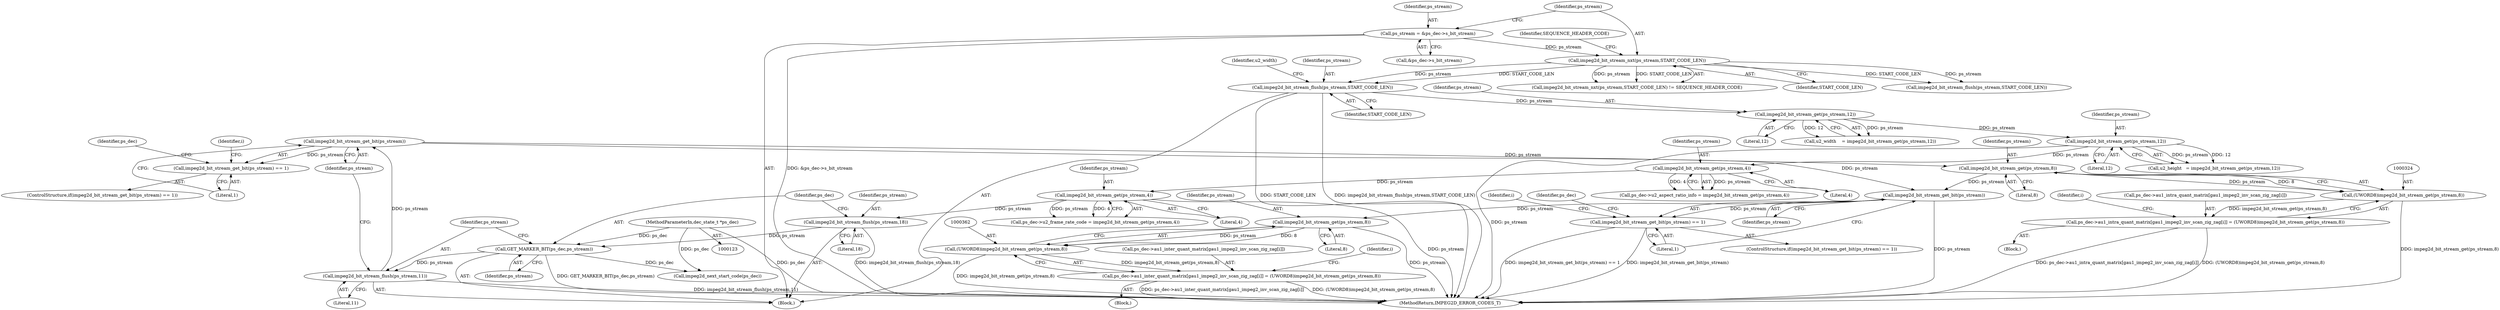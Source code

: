 digraph "0_Android_f301cff2c1ddd880d9a2c77b22602a137519867b@pointer" {
"1000300" [label="(Call,impeg2d_bit_stream_get_bit(ps_stream))"];
"1000295" [label="(Call,impeg2d_bit_stream_flush(ps_stream,11))"];
"1000292" [label="(Call,GET_MARKER_BIT(ps_dec,ps_stream))"];
"1000124" [label="(MethodParameterIn,dec_state_t *ps_dec)"];
"1000289" [label="(Call,impeg2d_bit_stream_flush(ps_stream,18))"];
"1000277" [label="(Call,impeg2d_bit_stream_get(ps_stream,4))"];
"1000270" [label="(Call,impeg2d_bit_stream_get(ps_stream,4))"];
"1000157" [label="(Call,impeg2d_bit_stream_get(ps_stream,12))"];
"1000152" [label="(Call,impeg2d_bit_stream_get(ps_stream,12))"];
"1000147" [label="(Call,impeg2d_bit_stream_flush(ps_stream,START_CODE_LEN))"];
"1000137" [label="(Call,impeg2d_bit_stream_nxt(ps_stream,START_CODE_LEN))"];
"1000127" [label="(Call,ps_stream = &ps_dec->s_bit_stream)"];
"1000299" [label="(Call,impeg2d_bit_stream_get_bit(ps_stream) == 1)"];
"1000325" [label="(Call,impeg2d_bit_stream_get(ps_stream,8))"];
"1000323" [label="(Call,(UWORD8)impeg2d_bit_stream_get(ps_stream,8))"];
"1000315" [label="(Call,ps_dec->au1_intra_quant_matrix[gau1_impeg2_inv_scan_zig_zag[i]] = (UWORD8)impeg2d_bit_stream_get(ps_stream,8))"];
"1000338" [label="(Call,impeg2d_bit_stream_get_bit(ps_stream))"];
"1000337" [label="(Call,impeg2d_bit_stream_get_bit(ps_stream) == 1)"];
"1000363" [label="(Call,impeg2d_bit_stream_get(ps_stream,8))"];
"1000361" [label="(Call,(UWORD8)impeg2d_bit_stream_get(ps_stream,8))"];
"1000353" [label="(Call,ps_dec->au1_inter_quant_matrix[gau1_impeg2_inv_scan_zig_zag[i]] = (UWORD8)impeg2d_bit_stream_get(ps_stream,8))"];
"1000300" [label="(Call,impeg2d_bit_stream_get_bit(ps_stream))"];
"1000354" [label="(Call,ps_dec->au1_inter_quant_matrix[gau1_impeg2_inv_scan_zig_zag[i]])"];
"1000374" [label="(Call,impeg2d_next_start_code(ps_dec))"];
"1000157" [label="(Call,impeg2d_bit_stream_get(ps_stream,12))"];
"1000138" [label="(Identifier,ps_stream)"];
"1000340" [label="(Literal,1)"];
"1000150" [label="(Call,u2_width    = impeg2d_bit_stream_get(ps_stream,12))"];
"1000129" [label="(Call,&ps_dec->s_bit_stream)"];
"1000128" [label="(Identifier,ps_stream)"];
"1000295" [label="(Call,impeg2d_bit_stream_flush(ps_stream,11))"];
"1000273" [label="(Call,ps_dec->u2_frame_rate_code = impeg2d_bit_stream_get(ps_stream,4))"];
"1000272" [label="(Literal,4)"];
"1000302" [label="(Literal,1)"];
"1000158" [label="(Identifier,ps_stream)"];
"1000370" [label="(Identifier,ps_dec)"];
"1000352" [label="(Block,)"];
"1000351" [label="(Identifier,i)"];
"1000326" [label="(Identifier,ps_stream)"];
"1000142" [label="(Call,impeg2d_bit_stream_flush(ps_stream,START_CODE_LEN))"];
"1000365" [label="(Literal,8)"];
"1000294" [label="(Identifier,ps_stream)"];
"1000127" [label="(Call,ps_stream = &ps_dec->s_bit_stream)"];
"1000279" [label="(Literal,4)"];
"1000155" [label="(Call,u2_height   = impeg2d_bit_stream_get(ps_stream,12))"];
"1000315" [label="(Call,ps_dec->au1_intra_quant_matrix[gau1_impeg2_inv_scan_zig_zag[i]] = (UWORD8)impeg2d_bit_stream_get(ps_stream,8))"];
"1000277" [label="(Call,impeg2d_bit_stream_get(ps_stream,4))"];
"1000271" [label="(Identifier,ps_stream)"];
"1000266" [label="(Call,ps_dec->u2_aspect_ratio_info = impeg2d_bit_stream_get(ps_stream,4))"];
"1000297" [label="(Literal,11)"];
"1000148" [label="(Identifier,ps_stream)"];
"1000136" [label="(Call,impeg2d_bit_stream_nxt(ps_stream,START_CODE_LEN) != SEQUENCE_HEADER_CODE)"];
"1000125" [label="(Block,)"];
"1000296" [label="(Identifier,ps_stream)"];
"1000339" [label="(Identifier,ps_stream)"];
"1000291" [label="(Literal,18)"];
"1000292" [label="(Call,GET_MARKER_BIT(ps_dec,ps_stream))"];
"1000140" [label="(Identifier,SEQUENCE_HEADER_CODE)"];
"1000293" [label="(Identifier,ps_dec)"];
"1000154" [label="(Literal,12)"];
"1000314" [label="(Block,)"];
"1000299" [label="(Call,impeg2d_bit_stream_get_bit(ps_stream) == 1)"];
"1000338" [label="(Call,impeg2d_bit_stream_get_bit(ps_stream))"];
"1000361" [label="(Call,(UWORD8)impeg2d_bit_stream_get(ps_stream,8))"];
"1000364" [label="(Identifier,ps_stream)"];
"1000290" [label="(Identifier,ps_stream)"];
"1000345" [label="(Identifier,i)"];
"1000159" [label="(Literal,12)"];
"1000149" [label="(Identifier,START_CODE_LEN)"];
"1000363" [label="(Call,impeg2d_bit_stream_get(ps_stream,8))"];
"1000270" [label="(Call,impeg2d_bit_stream_get(ps_stream,4))"];
"1000323" [label="(Call,(UWORD8)impeg2d_bit_stream_get(ps_stream,8))"];
"1000278" [label="(Identifier,ps_stream)"];
"1000289" [label="(Call,impeg2d_bit_stream_flush(ps_stream,18))"];
"1000307" [label="(Identifier,i)"];
"1000301" [label="(Identifier,ps_stream)"];
"1000327" [label="(Literal,8)"];
"1000153" [label="(Identifier,ps_stream)"];
"1000147" [label="(Call,impeg2d_bit_stream_flush(ps_stream,START_CODE_LEN))"];
"1000151" [label="(Identifier,u2_width)"];
"1000325" [label="(Call,impeg2d_bit_stream_get(ps_stream,8))"];
"1000313" [label="(Identifier,i)"];
"1000337" [label="(Call,impeg2d_bit_stream_get_bit(ps_stream) == 1)"];
"1000316" [label="(Call,ps_dec->au1_intra_quant_matrix[gau1_impeg2_inv_scan_zig_zag[i]])"];
"1000152" [label="(Call,impeg2d_bit_stream_get(ps_stream,12))"];
"1000139" [label="(Identifier,START_CODE_LEN)"];
"1000380" [label="(MethodReturn,IMPEG2D_ERROR_CODES_T)"];
"1000332" [label="(Identifier,ps_dec)"];
"1000336" [label="(ControlStructure,if(impeg2d_bit_stream_get_bit(ps_stream) == 1))"];
"1000353" [label="(Call,ps_dec->au1_inter_quant_matrix[gau1_impeg2_inv_scan_zig_zag[i]] = (UWORD8)impeg2d_bit_stream_get(ps_stream,8))"];
"1000137" [label="(Call,impeg2d_bit_stream_nxt(ps_stream,START_CODE_LEN))"];
"1000298" [label="(ControlStructure,if(impeg2d_bit_stream_get_bit(ps_stream) == 1))"];
"1000124" [label="(MethodParameterIn,dec_state_t *ps_dec)"];
"1000300" -> "1000299"  [label="AST: "];
"1000300" -> "1000301"  [label="CFG: "];
"1000301" -> "1000300"  [label="AST: "];
"1000302" -> "1000300"  [label="CFG: "];
"1000300" -> "1000299"  [label="DDG: ps_stream"];
"1000295" -> "1000300"  [label="DDG: ps_stream"];
"1000300" -> "1000325"  [label="DDG: ps_stream"];
"1000300" -> "1000338"  [label="DDG: ps_stream"];
"1000295" -> "1000125"  [label="AST: "];
"1000295" -> "1000297"  [label="CFG: "];
"1000296" -> "1000295"  [label="AST: "];
"1000297" -> "1000295"  [label="AST: "];
"1000301" -> "1000295"  [label="CFG: "];
"1000295" -> "1000380"  [label="DDG: impeg2d_bit_stream_flush(ps_stream,11)"];
"1000292" -> "1000295"  [label="DDG: ps_stream"];
"1000292" -> "1000125"  [label="AST: "];
"1000292" -> "1000294"  [label="CFG: "];
"1000293" -> "1000292"  [label="AST: "];
"1000294" -> "1000292"  [label="AST: "];
"1000296" -> "1000292"  [label="CFG: "];
"1000292" -> "1000380"  [label="DDG: GET_MARKER_BIT(ps_dec,ps_stream)"];
"1000124" -> "1000292"  [label="DDG: ps_dec"];
"1000289" -> "1000292"  [label="DDG: ps_stream"];
"1000292" -> "1000374"  [label="DDG: ps_dec"];
"1000124" -> "1000123"  [label="AST: "];
"1000124" -> "1000380"  [label="DDG: ps_dec"];
"1000124" -> "1000374"  [label="DDG: ps_dec"];
"1000289" -> "1000125"  [label="AST: "];
"1000289" -> "1000291"  [label="CFG: "];
"1000290" -> "1000289"  [label="AST: "];
"1000291" -> "1000289"  [label="AST: "];
"1000293" -> "1000289"  [label="CFG: "];
"1000289" -> "1000380"  [label="DDG: impeg2d_bit_stream_flush(ps_stream,18)"];
"1000277" -> "1000289"  [label="DDG: ps_stream"];
"1000277" -> "1000273"  [label="AST: "];
"1000277" -> "1000279"  [label="CFG: "];
"1000278" -> "1000277"  [label="AST: "];
"1000279" -> "1000277"  [label="AST: "];
"1000273" -> "1000277"  [label="CFG: "];
"1000277" -> "1000380"  [label="DDG: ps_stream"];
"1000277" -> "1000273"  [label="DDG: ps_stream"];
"1000277" -> "1000273"  [label="DDG: 4"];
"1000270" -> "1000277"  [label="DDG: ps_stream"];
"1000270" -> "1000266"  [label="AST: "];
"1000270" -> "1000272"  [label="CFG: "];
"1000271" -> "1000270"  [label="AST: "];
"1000272" -> "1000270"  [label="AST: "];
"1000266" -> "1000270"  [label="CFG: "];
"1000270" -> "1000266"  [label="DDG: ps_stream"];
"1000270" -> "1000266"  [label="DDG: 4"];
"1000157" -> "1000270"  [label="DDG: ps_stream"];
"1000157" -> "1000155"  [label="AST: "];
"1000157" -> "1000159"  [label="CFG: "];
"1000158" -> "1000157"  [label="AST: "];
"1000159" -> "1000157"  [label="AST: "];
"1000155" -> "1000157"  [label="CFG: "];
"1000157" -> "1000380"  [label="DDG: ps_stream"];
"1000157" -> "1000155"  [label="DDG: ps_stream"];
"1000157" -> "1000155"  [label="DDG: 12"];
"1000152" -> "1000157"  [label="DDG: ps_stream"];
"1000152" -> "1000150"  [label="AST: "];
"1000152" -> "1000154"  [label="CFG: "];
"1000153" -> "1000152"  [label="AST: "];
"1000154" -> "1000152"  [label="AST: "];
"1000150" -> "1000152"  [label="CFG: "];
"1000152" -> "1000150"  [label="DDG: ps_stream"];
"1000152" -> "1000150"  [label="DDG: 12"];
"1000147" -> "1000152"  [label="DDG: ps_stream"];
"1000147" -> "1000125"  [label="AST: "];
"1000147" -> "1000149"  [label="CFG: "];
"1000148" -> "1000147"  [label="AST: "];
"1000149" -> "1000147"  [label="AST: "];
"1000151" -> "1000147"  [label="CFG: "];
"1000147" -> "1000380"  [label="DDG: START_CODE_LEN"];
"1000147" -> "1000380"  [label="DDG: impeg2d_bit_stream_flush(ps_stream,START_CODE_LEN)"];
"1000137" -> "1000147"  [label="DDG: ps_stream"];
"1000137" -> "1000147"  [label="DDG: START_CODE_LEN"];
"1000137" -> "1000136"  [label="AST: "];
"1000137" -> "1000139"  [label="CFG: "];
"1000138" -> "1000137"  [label="AST: "];
"1000139" -> "1000137"  [label="AST: "];
"1000140" -> "1000137"  [label="CFG: "];
"1000137" -> "1000136"  [label="DDG: ps_stream"];
"1000137" -> "1000136"  [label="DDG: START_CODE_LEN"];
"1000127" -> "1000137"  [label="DDG: ps_stream"];
"1000137" -> "1000142"  [label="DDG: ps_stream"];
"1000137" -> "1000142"  [label="DDG: START_CODE_LEN"];
"1000127" -> "1000125"  [label="AST: "];
"1000127" -> "1000129"  [label="CFG: "];
"1000128" -> "1000127"  [label="AST: "];
"1000129" -> "1000127"  [label="AST: "];
"1000138" -> "1000127"  [label="CFG: "];
"1000127" -> "1000380"  [label="DDG: &ps_dec->s_bit_stream"];
"1000299" -> "1000298"  [label="AST: "];
"1000299" -> "1000302"  [label="CFG: "];
"1000302" -> "1000299"  [label="AST: "];
"1000307" -> "1000299"  [label="CFG: "];
"1000332" -> "1000299"  [label="CFG: "];
"1000325" -> "1000323"  [label="AST: "];
"1000325" -> "1000327"  [label="CFG: "];
"1000326" -> "1000325"  [label="AST: "];
"1000327" -> "1000325"  [label="AST: "];
"1000323" -> "1000325"  [label="CFG: "];
"1000325" -> "1000323"  [label="DDG: ps_stream"];
"1000325" -> "1000323"  [label="DDG: 8"];
"1000325" -> "1000338"  [label="DDG: ps_stream"];
"1000323" -> "1000315"  [label="AST: "];
"1000324" -> "1000323"  [label="AST: "];
"1000315" -> "1000323"  [label="CFG: "];
"1000323" -> "1000380"  [label="DDG: impeg2d_bit_stream_get(ps_stream,8)"];
"1000323" -> "1000315"  [label="DDG: impeg2d_bit_stream_get(ps_stream,8)"];
"1000315" -> "1000314"  [label="AST: "];
"1000316" -> "1000315"  [label="AST: "];
"1000313" -> "1000315"  [label="CFG: "];
"1000315" -> "1000380"  [label="DDG: ps_dec->au1_intra_quant_matrix[gau1_impeg2_inv_scan_zig_zag[i]]"];
"1000315" -> "1000380"  [label="DDG: (UWORD8)impeg2d_bit_stream_get(ps_stream,8)"];
"1000338" -> "1000337"  [label="AST: "];
"1000338" -> "1000339"  [label="CFG: "];
"1000339" -> "1000338"  [label="AST: "];
"1000340" -> "1000338"  [label="CFG: "];
"1000338" -> "1000380"  [label="DDG: ps_stream"];
"1000338" -> "1000337"  [label="DDG: ps_stream"];
"1000338" -> "1000363"  [label="DDG: ps_stream"];
"1000337" -> "1000336"  [label="AST: "];
"1000337" -> "1000340"  [label="CFG: "];
"1000340" -> "1000337"  [label="AST: "];
"1000345" -> "1000337"  [label="CFG: "];
"1000370" -> "1000337"  [label="CFG: "];
"1000337" -> "1000380"  [label="DDG: impeg2d_bit_stream_get_bit(ps_stream)"];
"1000337" -> "1000380"  [label="DDG: impeg2d_bit_stream_get_bit(ps_stream) == 1"];
"1000363" -> "1000361"  [label="AST: "];
"1000363" -> "1000365"  [label="CFG: "];
"1000364" -> "1000363"  [label="AST: "];
"1000365" -> "1000363"  [label="AST: "];
"1000361" -> "1000363"  [label="CFG: "];
"1000363" -> "1000380"  [label="DDG: ps_stream"];
"1000363" -> "1000361"  [label="DDG: ps_stream"];
"1000363" -> "1000361"  [label="DDG: 8"];
"1000361" -> "1000353"  [label="AST: "];
"1000362" -> "1000361"  [label="AST: "];
"1000353" -> "1000361"  [label="CFG: "];
"1000361" -> "1000380"  [label="DDG: impeg2d_bit_stream_get(ps_stream,8)"];
"1000361" -> "1000353"  [label="DDG: impeg2d_bit_stream_get(ps_stream,8)"];
"1000353" -> "1000352"  [label="AST: "];
"1000354" -> "1000353"  [label="AST: "];
"1000351" -> "1000353"  [label="CFG: "];
"1000353" -> "1000380"  [label="DDG: (UWORD8)impeg2d_bit_stream_get(ps_stream,8)"];
"1000353" -> "1000380"  [label="DDG: ps_dec->au1_inter_quant_matrix[gau1_impeg2_inv_scan_zig_zag[i]]"];
}

